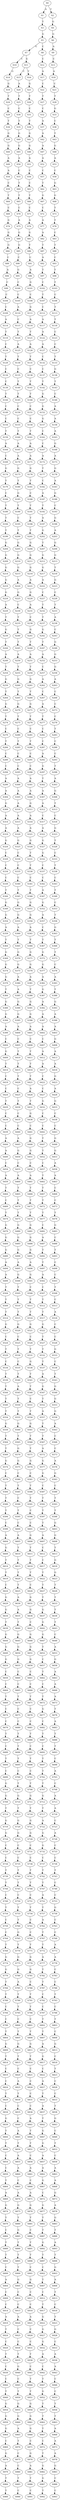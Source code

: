strict digraph  {
	S0 -> S1 [ label = A ];
	S0 -> S2 [ label = T ];
	S1 -> S3 [ label = T ];
	S2 -> S4 [ label = G ];
	S3 -> S5 [ label = G ];
	S4 -> S6 [ label = G ];
	S5 -> S7 [ label = G ];
	S5 -> S8 [ label = C ];
	S6 -> S9 [ label = A ];
	S7 -> S10 [ label = C ];
	S7 -> S11 [ label = G ];
	S8 -> S12 [ label = C ];
	S9 -> S13 [ label = C ];
	S10 -> S14 [ label = G ];
	S11 -> S15 [ label = C ];
	S11 -> S16 [ label = T ];
	S12 -> S17 [ label = A ];
	S13 -> S18 [ label = A ];
	S14 -> S19 [ label = G ];
	S15 -> S20 [ label = A ];
	S16 -> S21 [ label = G ];
	S17 -> S22 [ label = C ];
	S18 -> S23 [ label = C ];
	S19 -> S24 [ label = T ];
	S20 -> S25 [ label = T ];
	S21 -> S26 [ label = T ];
	S22 -> S27 [ label = T ];
	S23 -> S28 [ label = T ];
	S24 -> S29 [ label = C ];
	S25 -> S30 [ label = C ];
	S26 -> S31 [ label = C ];
	S27 -> S32 [ label = C ];
	S28 -> S33 [ label = G ];
	S29 -> S34 [ label = T ];
	S30 -> S35 [ label = T ];
	S31 -> S36 [ label = T ];
	S32 -> S37 [ label = A ];
	S33 -> S38 [ label = C ];
	S34 -> S39 [ label = G ];
	S35 -> S40 [ label = G ];
	S36 -> S41 [ label = G ];
	S37 -> S42 [ label = A ];
	S38 -> S43 [ label = T ];
	S39 -> S44 [ label = G ];
	S40 -> S45 [ label = G ];
	S41 -> S46 [ label = G ];
	S42 -> S47 [ label = A ];
	S43 -> S48 [ label = G ];
	S44 -> S49 [ label = A ];
	S45 -> S50 [ label = A ];
	S46 -> S51 [ label = A ];
	S47 -> S52 [ label = A ];
	S48 -> S53 [ label = A ];
	S49 -> S54 [ label = A ];
	S50 -> S55 [ label = C ];
	S51 -> S56 [ label = C ];
	S52 -> S57 [ label = C ];
	S53 -> S58 [ label = C ];
	S54 -> S59 [ label = C ];
	S55 -> S60 [ label = T ];
	S56 -> S61 [ label = C ];
	S57 -> S62 [ label = T ];
	S58 -> S63 [ label = G ];
	S59 -> S64 [ label = T ];
	S60 -> S65 [ label = T ];
	S61 -> S66 [ label = T ];
	S62 -> S67 [ label = G ];
	S63 -> S68 [ label = G ];
	S64 -> S69 [ label = C ];
	S65 -> S70 [ label = C ];
	S66 -> S71 [ label = C ];
	S67 -> S72 [ label = C ];
	S68 -> S73 [ label = T ];
	S69 -> S74 [ label = G ];
	S70 -> S75 [ label = A ];
	S71 -> S76 [ label = A ];
	S72 -> S77 [ label = A ];
	S73 -> S78 [ label = T ];
	S74 -> S79 [ label = G ];
	S75 -> S80 [ label = G ];
	S76 -> S81 [ label = G ];
	S77 -> S82 [ label = A ];
	S78 -> S83 [ label = C ];
	S79 -> S84 [ label = G ];
	S80 -> S85 [ label = G ];
	S81 -> S86 [ label = T ];
	S82 -> S87 [ label = T ];
	S83 -> S88 [ label = T ];
	S84 -> S89 [ label = C ];
	S85 -> S90 [ label = C ];
	S86 -> S91 [ label = C ];
	S87 -> S92 [ label = A ];
	S88 -> S93 [ label = C ];
	S89 -> S94 [ label = A ];
	S90 -> S95 [ label = G ];
	S91 -> S96 [ label = A ];
	S92 -> S97 [ label = T ];
	S93 -> S98 [ label = T ];
	S94 -> S99 [ label = C ];
	S95 -> S100 [ label = C ];
	S96 -> S101 [ label = G ];
	S97 -> S102 [ label = C ];
	S98 -> S103 [ label = T ];
	S99 -> S104 [ label = C ];
	S100 -> S105 [ label = C ];
	S101 -> S106 [ label = C ];
	S102 -> S107 [ label = T ];
	S103 -> S108 [ label = C ];
	S104 -> S109 [ label = C ];
	S105 -> S110 [ label = A ];
	S106 -> S111 [ label = G ];
	S107 -> S112 [ label = C ];
	S108 -> S113 [ label = T ];
	S109 -> S114 [ label = A ];
	S110 -> S115 [ label = C ];
	S111 -> S116 [ label = A ];
	S112 -> S117 [ label = A ];
	S113 -> S118 [ label = T ];
	S114 -> S119 [ label = T ];
	S115 -> S120 [ label = T ];
	S116 -> S121 [ label = T ];
	S117 -> S122 [ label = A ];
	S118 -> S123 [ label = C ];
	S119 -> S124 [ label = C ];
	S120 -> S125 [ label = A ];
	S121 -> S126 [ label = A ];
	S122 -> S127 [ label = A ];
	S123 -> S128 [ label = C ];
	S124 -> S129 [ label = T ];
	S125 -> S130 [ label = T ];
	S126 -> S131 [ label = T ];
	S127 -> S132 [ label = C ];
	S128 -> S133 [ label = T ];
	S129 -> S134 [ label = C ];
	S130 -> S135 [ label = C ];
	S131 -> S136 [ label = C ];
	S132 -> S137 [ label = C ];
	S133 -> S138 [ label = G ];
	S134 -> S139 [ label = C ];
	S135 -> S140 [ label = T ];
	S136 -> S141 [ label = T ];
	S137 -> S142 [ label = T ];
	S138 -> S143 [ label = T ];
	S139 -> S144 [ label = T ];
	S140 -> S145 [ label = T ];
	S141 -> S146 [ label = T ];
	S142 -> S147 [ label = G ];
	S143 -> S148 [ label = C ];
	S144 -> S149 [ label = C ];
	S145 -> S150 [ label = C ];
	S146 -> S151 [ label = C ];
	S147 -> S152 [ label = G ];
	S148 -> S153 [ label = A ];
	S149 -> S154 [ label = C ];
	S150 -> S155 [ label = C ];
	S151 -> S156 [ label = C ];
	S152 -> S157 [ label = G ];
	S153 -> S158 [ label = A ];
	S154 -> S159 [ label = T ];
	S155 -> S160 [ label = T ];
	S156 -> S161 [ label = T ];
	S157 -> S162 [ label = C ];
	S158 -> S163 [ label = A ];
	S159 -> S164 [ label = A ];
	S160 -> S165 [ label = A ];
	S161 -> S166 [ label = A ];
	S162 -> S167 [ label = C ];
	S163 -> S168 [ label = G ];
	S164 -> S169 [ label = C ];
	S165 -> S170 [ label = A ];
	S166 -> S171 [ label = A ];
	S167 -> S172 [ label = A ];
	S168 -> S173 [ label = A ];
	S169 -> S174 [ label = G ];
	S170 -> S175 [ label = G ];
	S171 -> S176 [ label = G ];
	S172 -> S177 [ label = T ];
	S173 -> S178 [ label = G ];
	S174 -> S179 [ label = T ];
	S175 -> S180 [ label = T ];
	S176 -> S181 [ label = T ];
	S177 -> S182 [ label = C ];
	S178 -> S183 [ label = A ];
	S179 -> S184 [ label = C ];
	S180 -> S185 [ label = G ];
	S181 -> S186 [ label = C ];
	S182 -> S187 [ label = A ];
	S183 -> S188 [ label = G ];
	S184 -> S189 [ label = T ];
	S185 -> S190 [ label = T ];
	S186 -> S191 [ label = T ];
	S187 -> S192 [ label = T ];
	S188 -> S193 [ label = C ];
	S189 -> S194 [ label = T ];
	S190 -> S195 [ label = C ];
	S191 -> S196 [ label = T ];
	S192 -> S197 [ label = A ];
	S193 -> S198 [ label = G ];
	S194 -> S199 [ label = T ];
	S195 -> S200 [ label = T ];
	S196 -> S201 [ label = T ];
	S197 -> S202 [ label = G ];
	S198 -> S203 [ label = A ];
	S199 -> S204 [ label = G ];
	S200 -> S205 [ label = G ];
	S201 -> S206 [ label = G ];
	S202 -> S207 [ label = T ];
	S203 -> S208 [ label = G ];
	S204 -> S209 [ label = G ];
	S205 -> S210 [ label = G ];
	S206 -> S211 [ label = G ];
	S207 -> S212 [ label = G ];
	S208 -> S213 [ label = G ];
	S209 -> S214 [ label = G ];
	S210 -> S215 [ label = G ];
	S211 -> S216 [ label = G ];
	S212 -> S217 [ label = G ];
	S213 -> S218 [ label = T ];
	S214 -> S219 [ label = G ];
	S215 -> S220 [ label = A ];
	S216 -> S221 [ label = A ];
	S217 -> S222 [ label = A ];
	S218 -> S223 [ label = G ];
	S219 -> S224 [ label = G ];
	S220 -> S225 [ label = G ];
	S221 -> S226 [ label = G ];
	S222 -> S227 [ label = C ];
	S223 -> S228 [ label = C ];
	S224 -> S229 [ label = A ];
	S225 -> S230 [ label = C ];
	S226 -> S231 [ label = A ];
	S227 -> S232 [ label = T ];
	S228 -> S233 [ label = T ];
	S229 -> S234 [ label = T ];
	S230 -> S235 [ label = T ];
	S231 -> S236 [ label = C ];
	S232 -> S237 [ label = T ];
	S233 -> S238 [ label = A ];
	S234 -> S239 [ label = G ];
	S235 -> S240 [ label = T ];
	S236 -> S241 [ label = G ];
	S237 -> S242 [ label = G ];
	S238 -> S243 [ label = C ];
	S239 -> S244 [ label = T ];
	S240 -> S245 [ label = T ];
	S241 -> S246 [ label = T ];
	S242 -> S247 [ label = T ];
	S243 -> S248 [ label = G ];
	S244 -> S249 [ label = A ];
	S245 -> S250 [ label = A ];
	S246 -> S251 [ label = A ];
	S247 -> S252 [ label = A ];
	S248 -> S253 [ label = G ];
	S249 -> S254 [ label = T ];
	S250 -> S255 [ label = T ];
	S251 -> S256 [ label = T ];
	S252 -> S257 [ label = C ];
	S253 -> S258 [ label = G ];
	S254 -> S259 [ label = G ];
	S255 -> S260 [ label = G ];
	S256 -> S261 [ label = G ];
	S257 -> S262 [ label = A ];
	S258 -> S263 [ label = A ];
	S259 -> S264 [ label = T ];
	S260 -> S265 [ label = T ];
	S261 -> S266 [ label = T ];
	S262 -> S267 [ label = C ];
	S263 -> S268 [ label = C ];
	S264 -> S269 [ label = G ];
	S265 -> S270 [ label = G ];
	S266 -> S271 [ label = G ];
	S267 -> S272 [ label = A ];
	S268 -> S273 [ label = C ];
	S269 -> S274 [ label = T ];
	S270 -> S275 [ label = T ];
	S271 -> S276 [ label = T ];
	S272 -> S277 [ label = T ];
	S273 -> S278 [ label = C ];
	S274 -> S279 [ label = C ];
	S275 -> S280 [ label = C ];
	S276 -> S281 [ label = C ];
	S277 -> S282 [ label = C ];
	S278 -> S283 [ label = T ];
	S279 -> S284 [ label = T ];
	S280 -> S285 [ label = T ];
	S281 -> S286 [ label = T ];
	S282 -> S287 [ label = C ];
	S283 -> S288 [ label = C ];
	S284 -> S289 [ label = C ];
	S285 -> S290 [ label = C ];
	S286 -> S291 [ label = C ];
	S287 -> S292 [ label = A ];
	S288 -> S293 [ label = C ];
	S289 -> S294 [ label = C ];
	S290 -> S295 [ label = C ];
	S291 -> S296 [ label = C ];
	S292 -> S297 [ label = G ];
	S293 -> S298 [ label = T ];
	S294 -> S299 [ label = A ];
	S295 -> S300 [ label = A ];
	S296 -> S301 [ label = A ];
	S297 -> S302 [ label = T ];
	S298 -> S303 [ label = A ];
	S299 -> S304 [ label = A ];
	S300 -> S305 [ label = A ];
	S301 -> S306 [ label = A ];
	S302 -> S307 [ label = A ];
	S303 -> S308 [ label = G ];
	S304 -> S309 [ label = G ];
	S305 -> S310 [ label = A ];
	S306 -> S311 [ label = G ];
	S307 -> S312 [ label = A ];
	S308 -> S313 [ label = T ];
	S309 -> S314 [ label = A ];
	S310 -> S315 [ label = A ];
	S311 -> S316 [ label = A ];
	S312 -> S317 [ label = C ];
	S313 -> S318 [ label = C ];
	S314 -> S319 [ label = A ];
	S315 -> S320 [ label = A ];
	S316 -> S321 [ label = A ];
	S317 -> S322 [ label = A ];
	S318 -> S323 [ label = G ];
	S319 -> S324 [ label = G ];
	S320 -> S325 [ label = G ];
	S321 -> S326 [ label = G ];
	S322 -> S327 [ label = G ];
	S323 -> S328 [ label = T ];
	S324 -> S329 [ label = C ];
	S325 -> S330 [ label = C ];
	S326 -> S331 [ label = T ];
	S327 -> S332 [ label = G ];
	S328 -> S333 [ label = C ];
	S329 -> S334 [ label = C ];
	S330 -> S335 [ label = C ];
	S331 -> S336 [ label = T ];
	S332 -> S337 [ label = C ];
	S333 -> S338 [ label = T ];
	S334 -> S339 [ label = C ];
	S335 -> S340 [ label = C ];
	S336 -> S341 [ label = C ];
	S337 -> S342 [ label = C ];
	S338 -> S343 [ label = C ];
	S339 -> S344 [ label = T ];
	S340 -> S345 [ label = T ];
	S341 -> S346 [ label = T ];
	S342 -> S347 [ label = A ];
	S343 -> S348 [ label = T ];
	S344 -> S349 [ label = G ];
	S345 -> S350 [ label = G ];
	S346 -> S351 [ label = G ];
	S347 -> S352 [ label = G ];
	S348 -> S353 [ label = C ];
	S349 -> S354 [ label = G ];
	S350 -> S355 [ label = G ];
	S351 -> S356 [ label = G ];
	S352 -> S357 [ label = A ];
	S353 -> S358 [ label = T ];
	S354 -> S359 [ label = A ];
	S355 -> S360 [ label = A ];
	S356 -> S361 [ label = A ];
	S357 -> S362 [ label = C ];
	S358 -> S363 [ label = G ];
	S359 -> S364 [ label = T ];
	S360 -> S365 [ label = T ];
	S361 -> S366 [ label = T ];
	S362 -> S367 [ label = T ];
	S363 -> S368 [ label = T ];
	S364 -> S369 [ label = G ];
	S365 -> S370 [ label = G ];
	S366 -> S371 [ label = G ];
	S367 -> S372 [ label = G ];
	S368 -> S373 [ label = T ];
	S369 -> S374 [ label = G ];
	S370 -> S375 [ label = G ];
	S371 -> S376 [ label = G ];
	S372 -> S377 [ label = G ];
	S373 -> S378 [ label = C ];
	S374 -> S379 [ label = G ];
	S375 -> S380 [ label = A ];
	S376 -> S381 [ label = A ];
	S377 -> S382 [ label = A ];
	S378 -> S383 [ label = A ];
	S379 -> S384 [ label = T ];
	S380 -> S385 [ label = A ];
	S381 -> S386 [ label = T ];
	S382 -> S387 [ label = G ];
	S383 -> S388 [ label = T ];
	S384 -> S389 [ label = G ];
	S385 -> S390 [ label = G ];
	S386 -> S391 [ label = G ];
	S387 -> S392 [ label = A ];
	S388 -> S393 [ label = G ];
	S389 -> S394 [ label = G ];
	S390 -> S395 [ label = G ];
	S391 -> S396 [ label = G ];
	S392 -> S397 [ label = A ];
	S393 -> S398 [ label = A ];
	S394 -> S399 [ label = A ];
	S395 -> S400 [ label = A ];
	S396 -> S401 [ label = A ];
	S397 -> S402 [ label = A ];
	S398 -> S403 [ label = A ];
	S399 -> S404 [ label = C ];
	S400 -> S405 [ label = C ];
	S401 -> S406 [ label = C ];
	S402 -> S407 [ label = C ];
	S403 -> S408 [ label = G ];
	S404 -> S409 [ label = G ];
	S405 -> S410 [ label = T ];
	S406 -> S411 [ label = T ];
	S407 -> S412 [ label = A ];
	S408 -> S413 [ label = A ];
	S409 -> S414 [ label = T ];
	S410 -> S415 [ label = T ];
	S411 -> S416 [ label = T ];
	S412 -> S417 [ label = A ];
	S413 -> S418 [ label = A ];
	S414 -> S419 [ label = C ];
	S415 -> S420 [ label = T ];
	S416 -> S421 [ label = T ];
	S417 -> S422 [ label = C ];
	S418 -> S423 [ label = G ];
	S419 -> S424 [ label = C ];
	S420 -> S425 [ label = C ];
	S421 -> S426 [ label = A ];
	S422 -> S427 [ label = C ];
	S423 -> S428 [ label = A ];
	S424 -> S429 [ label = T ];
	S425 -> S430 [ label = T ];
	S426 -> S431 [ label = T ];
	S427 -> S432 [ label = G ];
	S428 -> S433 [ label = G ];
	S429 -> S434 [ label = C ];
	S430 -> S435 [ label = C ];
	S431 -> S436 [ label = G ];
	S432 -> S437 [ label = C ];
	S433 -> S438 [ label = C ];
	S434 -> S439 [ label = C ];
	S435 -> S440 [ label = C ];
	S436 -> S441 [ label = C ];
	S437 -> S442 [ label = C ];
	S438 -> S443 [ label = C ];
	S439 -> S444 [ label = A ];
	S440 -> S445 [ label = A ];
	S441 -> S446 [ label = G ];
	S442 -> S447 [ label = T ];
	S443 -> S448 [ label = G ];
	S444 -> S449 [ label = A ];
	S445 -> S450 [ label = G ];
	S446 -> S451 [ label = G ];
	S447 -> S452 [ label = T ];
	S448 -> S453 [ label = G ];
	S449 -> S454 [ label = C ];
	S450 -> S455 [ label = C ];
	S451 -> S456 [ label = C ];
	S452 -> S457 [ label = C ];
	S453 -> S458 [ label = A ];
	S454 -> S459 [ label = A ];
	S455 -> S460 [ label = A ];
	S456 -> S461 [ label = A ];
	S457 -> S462 [ label = T ];
	S458 -> S463 [ label = A ];
	S459 -> S464 [ label = T ];
	S460 -> S465 [ label = T ];
	S461 -> S466 [ label = T ];
	S462 -> S467 [ label = T ];
	S463 -> S468 [ label = C ];
	S464 -> S469 [ label = C ];
	S465 -> S470 [ label = T ];
	S466 -> S471 [ label = T ];
	S467 -> S472 [ label = T ];
	S468 -> S473 [ label = C ];
	S469 -> S474 [ label = T ];
	S470 -> S475 [ label = T ];
	S471 -> S476 [ label = T ];
	S472 -> S477 [ label = T ];
	S473 -> S478 [ label = T ];
	S474 -> S479 [ label = G ];
	S475 -> S480 [ label = G ];
	S476 -> S481 [ label = G ];
	S477 -> S482 [ label = C ];
	S478 -> S483 [ label = G ];
	S479 -> S484 [ label = G ];
	S480 -> S485 [ label = G ];
	S481 -> S486 [ label = G ];
	S482 -> S487 [ label = A ];
	S483 -> S488 [ label = C ];
	S484 -> S489 [ label = G ];
	S485 -> S490 [ label = G ];
	S486 -> S491 [ label = G ];
	S487 -> S492 [ label = T ];
	S488 -> S493 [ label = T ];
	S489 -> S494 [ label = A ];
	S490 -> S495 [ label = A ];
	S491 -> S496 [ label = A ];
	S492 -> S497 [ label = T ];
	S493 -> S498 [ label = C ];
	S494 -> S499 [ label = A ];
	S495 -> S500 [ label = G ];
	S496 -> S501 [ label = G ];
	S497 -> S502 [ label = A ];
	S498 -> S503 [ label = C ];
	S499 -> S504 [ label = T ];
	S500 -> S505 [ label = T ];
	S501 -> S506 [ label = C ];
	S502 -> S507 [ label = C ];
	S503 -> S508 [ label = T ];
	S504 -> S509 [ label = T ];
	S505 -> S510 [ label = T ];
	S506 -> S511 [ label = T ];
	S507 -> S512 [ label = T ];
	S508 -> S513 [ label = C ];
	S509 -> S514 [ label = T ];
	S510 -> S515 [ label = T ];
	S511 -> S516 [ label = T ];
	S512 -> S517 [ label = T ];
	S513 -> S518 [ label = A ];
	S514 -> S519 [ label = G ];
	S515 -> S520 [ label = G ];
	S516 -> S521 [ label = G ];
	S517 -> S522 [ label = G ];
	S518 -> S523 [ label = C ];
	S519 -> S524 [ label = C ];
	S520 -> S525 [ label = C ];
	S521 -> S526 [ label = C ];
	S522 -> S527 [ label = T ];
	S523 -> S528 [ label = C ];
	S524 -> S529 [ label = T ];
	S525 -> S530 [ label = T ];
	S526 -> S531 [ label = T ];
	S527 -> S532 [ label = T ];
	S528 -> S533 [ label = G ];
	S529 -> S534 [ label = C ];
	S530 -> S535 [ label = C ];
	S531 -> S536 [ label = G ];
	S532 -> S537 [ label = T ];
	S533 -> S538 [ label = C ];
	S534 -> S539 [ label = T ];
	S535 -> S540 [ label = T ];
	S536 -> S541 [ label = T ];
	S537 -> S542 [ label = A ];
	S538 -> S543 [ label = T ];
	S539 -> S544 [ label = T ];
	S540 -> S545 [ label = A ];
	S541 -> S546 [ label = T ];
	S542 -> S547 [ label = G ];
	S543 -> S548 [ label = G ];
	S544 -> S549 [ label = T ];
	S545 -> S550 [ label = T ];
	S546 -> S551 [ label = C ];
	S547 -> S552 [ label = T ];
	S548 -> S553 [ label = G ];
	S549 -> S554 [ label = T ];
	S550 -> S555 [ label = T ];
	S551 -> S556 [ label = T ];
	S552 -> S557 [ label = A ];
	S553 -> S558 [ label = G ];
	S554 -> S559 [ label = G ];
	S555 -> S560 [ label = G ];
	S556 -> S561 [ label = G ];
	S557 -> S562 [ label = T ];
	S558 -> S563 [ label = A ];
	S559 -> S564 [ label = T ];
	S560 -> S565 [ label = T ];
	S561 -> S566 [ label = T ];
	S562 -> S567 [ label = T ];
	S563 -> S568 [ label = C ];
	S564 -> S569 [ label = T ];
	S565 -> S570 [ label = G ];
	S566 -> S571 [ label = T ];
	S567 -> S572 [ label = A ];
	S568 -> S573 [ label = C ];
	S569 -> S574 [ label = G ];
	S570 -> S575 [ label = G ];
	S571 -> S576 [ label = G ];
	S572 -> S577 [ label = G ];
	S573 -> S578 [ label = A ];
	S574 -> S579 [ label = C ];
	S575 -> S580 [ label = C ];
	S576 -> S581 [ label = C ];
	S577 -> S582 [ label = G ];
	S578 -> S583 [ label = G ];
	S579 -> S584 [ label = T ];
	S580 -> S585 [ label = T ];
	S581 -> S586 [ label = T ];
	S582 -> S587 [ label = C ];
	S583 -> S588 [ label = C ];
	S584 -> S589 [ label = T ];
	S585 -> S590 [ label = C ];
	S586 -> S591 [ label = T ];
	S587 -> S592 [ label = T ];
	S588 -> S593 [ label = T ];
	S589 -> S594 [ label = T ];
	S590 -> S595 [ label = T ];
	S591 -> S596 [ label = C ];
	S592 -> S597 [ label = T ];
	S593 -> S598 [ label = T ];
	S594 -> S599 [ label = C ];
	S595 -> S600 [ label = C ];
	S596 -> S601 [ label = C ];
	S597 -> S602 [ label = T ];
	S598 -> S603 [ label = G ];
	S599 -> S604 [ label = A ];
	S600 -> S605 [ label = A ];
	S601 -> S606 [ label = G ];
	S602 -> S607 [ label = A ];
	S603 -> S608 [ label = G ];
	S604 -> S609 [ label = G ];
	S605 -> S610 [ label = T ];
	S606 -> S611 [ label = T ];
	S607 -> S612 [ label = C ];
	S608 -> S613 [ label = T ];
	S609 -> S614 [ label = T ];
	S610 -> S615 [ label = T ];
	S611 -> S616 [ label = T ];
	S612 -> S617 [ label = C ];
	S613 -> S618 [ label = G ];
	S614 -> S619 [ label = T ];
	S615 -> S620 [ label = T ];
	S616 -> S621 [ label = T ];
	S617 -> S622 [ label = T ];
	S618 -> S623 [ label = G ];
	S619 -> S624 [ label = C ];
	S620 -> S625 [ label = T ];
	S621 -> S626 [ label = C ];
	S622 -> S627 [ label = T ];
	S623 -> S628 [ label = T ];
	S624 -> S629 [ label = G ];
	S625 -> S630 [ label = A ];
	S626 -> S631 [ label = G ];
	S627 -> S632 [ label = T ];
	S628 -> S633 [ label = T ];
	S629 -> S634 [ label = G ];
	S630 -> S635 [ label = A ];
	S631 -> S636 [ label = G ];
	S632 -> S637 [ label = G ];
	S633 -> S638 [ label = T ];
	S634 -> S639 [ label = T ];
	S635 -> S640 [ label = T ];
	S636 -> S641 [ label = C ];
	S637 -> S642 [ label = G ];
	S638 -> S643 [ label = T ];
	S639 -> S644 [ label = G ];
	S640 -> S645 [ label = G ];
	S641 -> S646 [ label = G ];
	S642 -> S647 [ label = G ];
	S643 -> S648 [ label = C ];
	S644 -> S649 [ label = G ];
	S645 -> S650 [ label = G ];
	S646 -> S651 [ label = G ];
	S647 -> S652 [ label = T ];
	S648 -> S653 [ label = A ];
	S649 -> S654 [ label = G ];
	S650 -> S655 [ label = G ];
	S651 -> S656 [ label = G ];
	S652 -> S657 [ label = C ];
	S653 -> S658 [ label = G ];
	S654 -> S659 [ label = C ];
	S655 -> S660 [ label = C ];
	S656 -> S661 [ label = C ];
	S657 -> S662 [ label = T ];
	S658 -> S663 [ label = A ];
	S659 -> S664 [ label = C ];
	S660 -> S665 [ label = C ];
	S661 -> S666 [ label = C ];
	S662 -> S667 [ label = C ];
	S663 -> S668 [ label = A ];
	S664 -> S669 [ label = T ];
	S665 -> S670 [ label = T ];
	S666 -> S671 [ label = T ];
	S667 -> S672 [ label = T ];
	S668 -> S673 [ label = A ];
	S669 -> S674 [ label = C ];
	S670 -> S675 [ label = C ];
	S671 -> S676 [ label = C ];
	S672 -> S677 [ label = G ];
	S673 -> S678 [ label = T ];
	S674 -> S679 [ label = C ];
	S675 -> S680 [ label = C ];
	S676 -> S681 [ label = C ];
	S677 -> S682 [ label = C ];
	S678 -> S683 [ label = A ];
	S679 -> S684 [ label = T ];
	S680 -> S685 [ label = T ];
	S681 -> S686 [ label = T ];
	S682 -> S687 [ label = T ];
	S683 -> S688 [ label = T ];
	S684 -> S689 [ label = C ];
	S685 -> S690 [ label = T ];
	S686 -> S691 [ label = C ];
	S687 -> S692 [ label = C ];
	S688 -> S693 [ label = T ];
	S689 -> S694 [ label = T ];
	S690 -> S695 [ label = T ];
	S691 -> S696 [ label = T ];
	S692 -> S697 [ label = T ];
	S693 -> S698 [ label = C ];
	S694 -> S699 [ label = C ];
	S695 -> S700 [ label = C ];
	S696 -> S701 [ label = C ];
	S697 -> S702 [ label = T ];
	S698 -> S703 [ label = A ];
	S699 -> S704 [ label = G ];
	S700 -> S705 [ label = T ];
	S701 -> S706 [ label = T ];
	S702 -> S707 [ label = T ];
	S703 -> S708 [ label = C ];
	S704 -> S709 [ label = G ];
	S705 -> S710 [ label = G ];
	S706 -> S711 [ label = G ];
	S707 -> S712 [ label = G ];
	S708 -> S713 [ label = A ];
	S709 -> S714 [ label = T ];
	S710 -> S715 [ label = T ];
	S711 -> S716 [ label = T ];
	S712 -> S717 [ label = T ];
	S713 -> S718 [ label = A ];
	S714 -> S719 [ label = G ];
	S715 -> S720 [ label = G ];
	S716 -> S721 [ label = G ];
	S717 -> S722 [ label = A ];
	S718 -> S723 [ label = C ];
	S719 -> S724 [ label = G ];
	S720 -> S725 [ label = G ];
	S721 -> S726 [ label = G ];
	S722 -> S727 [ label = G ];
	S723 -> S728 [ label = A ];
	S724 -> S729 [ label = C ];
	S725 -> S730 [ label = C ];
	S726 -> S731 [ label = C ];
	S727 -> S732 [ label = G ];
	S728 -> S733 [ label = C ];
	S729 -> S734 [ label = C ];
	S730 -> S735 [ label = C ];
	S731 -> S736 [ label = C ];
	S732 -> S737 [ label = C ];
	S733 -> S738 [ label = C ];
	S734 -> S739 [ label = T ];
	S735 -> S740 [ label = T ];
	S736 -> S741 [ label = T ];
	S737 -> S742 [ label = T ];
	S738 -> S743 [ label = T ];
	S739 -> S744 [ label = T ];
	S740 -> S745 [ label = T ];
	S741 -> S746 [ label = T ];
	S742 -> S747 [ label = T ];
	S743 -> S748 [ label = C ];
	S744 -> S749 [ label = C ];
	S745 -> S750 [ label = C ];
	S746 -> S751 [ label = C ];
	S747 -> S752 [ label = A ];
	S748 -> S753 [ label = C ];
	S749 -> S754 [ label = T ];
	S750 -> S755 [ label = T ];
	S751 -> S756 [ label = T ];
	S752 -> S757 [ label = T ];
	S753 -> S758 [ label = G ];
	S754 -> S759 [ label = C ];
	S755 -> S760 [ label = T ];
	S756 -> S761 [ label = C ];
	S757 -> S762 [ label = A ];
	S758 -> S763 [ label = C ];
	S759 -> S764 [ label = C ];
	S760 -> S765 [ label = G ];
	S761 -> S766 [ label = C ];
	S762 -> S767 [ label = T ];
	S763 -> S768 [ label = C ];
	S764 -> S769 [ label = T ];
	S765 -> S770 [ label = T ];
	S766 -> S771 [ label = T ];
	S767 -> S772 [ label = T ];
	S768 -> S773 [ label = A ];
	S769 -> S774 [ label = G ];
	S770 -> S775 [ label = G ];
	S771 -> S776 [ label = G ];
	S772 -> S777 [ label = A ];
	S773 -> S778 [ label = A ];
	S774 -> S779 [ label = G ];
	S775 -> S780 [ label = G ];
	S776 -> S781 [ label = G ];
	S777 -> S782 [ label = T ];
	S778 -> S783 [ label = C ];
	S779 -> S784 [ label = T ];
	S780 -> S785 [ label = A ];
	S781 -> S786 [ label = C ];
	S782 -> S787 [ label = T ];
	S783 -> S788 [ label = C ];
	S784 -> S789 [ label = T ];
	S785 -> S790 [ label = T ];
	S786 -> S791 [ label = T ];
	S787 -> S792 [ label = C ];
	S788 -> S793 [ label = T ];
	S789 -> S794 [ label = C ];
	S790 -> S795 [ label = T ];
	S791 -> S796 [ label = T ];
	S792 -> S797 [ label = C ];
	S793 -> S798 [ label = C ];
	S794 -> S799 [ label = C ];
	S795 -> S800 [ label = C ];
	S796 -> S801 [ label = C ];
	S797 -> S802 [ label = T ];
	S798 -> S803 [ label = T ];
	S799 -> S804 [ label = T ];
	S800 -> S805 [ label = T ];
	S801 -> S806 [ label = T ];
	S802 -> S807 [ label = T ];
	S803 -> S808 [ label = C ];
	S804 -> S809 [ label = G ];
	S805 -> S810 [ label = G ];
	S806 -> S811 [ label = G ];
	S807 -> S812 [ label = A ];
	S808 -> S813 [ label = G ];
	S809 -> S814 [ label = T ];
	S810 -> S815 [ label = T ];
	S811 -> S816 [ label = T ];
	S812 -> S817 [ label = G ];
	S813 -> S818 [ label = C ];
	S814 -> S819 [ label = C ];
	S815 -> S820 [ label = C ];
	S816 -> S821 [ label = C ];
	S817 -> S822 [ label = C ];
	S818 -> S823 [ label = T ];
	S819 -> S824 [ label = C ];
	S820 -> S825 [ label = A ];
	S821 -> S826 [ label = C ];
	S822 -> S827 [ label = A ];
	S823 -> S828 [ label = C ];
	S824 -> S829 [ label = T ];
	S825 -> S830 [ label = T ];
	S826 -> S831 [ label = C ];
	S827 -> S832 [ label = T ];
	S828 -> S833 [ label = C ];
	S829 -> S834 [ label = C ];
	S830 -> S835 [ label = C ];
	S831 -> S836 [ label = C ];
	S832 -> S837 [ label = A ];
	S833 -> S838 [ label = T ];
	S834 -> S839 [ label = G ];
	S835 -> S840 [ label = C ];
	S836 -> S841 [ label = A ];
	S837 -> S842 [ label = T ];
	S838 -> S843 [ label = G ];
	S839 -> S844 [ label = T ];
	S840 -> S845 [ label = A ];
	S841 -> S846 [ label = T ];
	S842 -> S847 [ label = G ];
	S843 -> S848 [ label = C ];
	S844 -> S849 [ label = T ];
	S845 -> S850 [ label = T ];
	S846 -> S851 [ label = T ];
	S847 -> S852 [ label = G ];
	S848 -> S853 [ label = T ];
	S849 -> S854 [ label = C ];
	S850 -> S855 [ label = A ];
	S851 -> S856 [ label = C ];
	S852 -> S857 [ label = A ];
	S853 -> S858 [ label = C ];
	S854 -> S859 [ label = C ];
	S855 -> S860 [ label = A ];
	S856 -> S861 [ label = A ];
	S857 -> S862 [ label = A ];
	S858 -> S863 [ label = A ];
	S859 -> S864 [ label = T ];
	S860 -> S865 [ label = C ];
	S861 -> S866 [ label = C ];
	S862 -> S867 [ label = G ];
	S863 -> S868 [ label = A ];
	S864 -> S869 [ label = A ];
	S865 -> S870 [ label = A ];
	S866 -> S871 [ label = A ];
	S867 -> S872 [ label = C ];
	S868 -> S873 [ label = G ];
	S869 -> S874 [ label = G ];
	S870 -> S875 [ label = G ];
	S871 -> S876 [ label = G ];
	S872 -> S877 [ label = G ];
	S873 -> S878 [ label = A ];
	S874 -> S879 [ label = T ];
	S875 -> S880 [ label = T ];
	S876 -> S881 [ label = T ];
	S877 -> S882 [ label = T ];
	S878 -> S883 [ label = G ];
	S879 -> S884 [ label = C ];
	S880 -> S885 [ label = G ];
	S881 -> S886 [ label = C ];
	S882 -> S887 [ label = T ];
	S883 -> S888 [ label = T ];
	S884 -> S889 [ label = T ];
	S885 -> S890 [ label = T ];
	S886 -> S891 [ label = T ];
	S887 -> S892 [ label = G ];
	S888 -> S893 [ label = A ];
	S889 -> S894 [ label = T ];
	S890 -> S895 [ label = T ];
	S891 -> S896 [ label = T ];
	S892 -> S897 [ label = T ];
	S893 -> S898 [ label = T ];
	S894 -> S899 [ label = C ];
	S895 -> S900 [ label = T ];
	S896 -> S901 [ label = C ];
	S897 -> S902 [ label = C ];
	S898 -> S903 [ label = G ];
	S899 -> S904 [ label = A ];
	S900 -> S905 [ label = G ];
	S901 -> S906 [ label = G ];
	S902 -> S907 [ label = T ];
	S903 -> S908 [ label = A ];
	S904 -> S909 [ label = C ];
	S905 -> S910 [ label = C ];
	S906 -> S911 [ label = C ];
	S907 -> S912 [ label = C ];
	S908 -> S913 [ label = T ];
	S909 -> S914 [ label = C ];
	S910 -> S915 [ label = C ];
	S911 -> S916 [ label = C ];
	S912 -> S917 [ label = T ];
	S913 -> S918 [ label = C ];
	S914 -> S919 [ label = A ];
	S915 -> S920 [ label = A ];
	S916 -> S921 [ label = A ];
	S917 -> S922 [ label = G ];
	S918 -> S923 [ label = T ];
	S919 -> S924 [ label = T ];
	S920 -> S925 [ label = C ];
	S921 -> S926 [ label = C ];
	S922 -> S927 [ label = G ];
	S923 -> S928 [ label = G ];
	S924 -> S929 [ label = C ];
	S925 -> S930 [ label = C ];
	S926 -> S931 [ label = C ];
	S927 -> S932 [ label = G ];
	S928 -> S933 [ label = C ];
	S929 -> S934 [ label = T ];
	S930 -> S935 [ label = T ];
	S931 -> S936 [ label = T ];
	S932 -> S937 [ label = A ];
	S933 -> S938 [ label = A ];
	S934 -> S939 [ label = C ];
	S935 -> S940 [ label = G ];
	S936 -> S941 [ label = C ];
	S937 -> S942 [ label = C ];
	S938 -> S943 [ label = A ];
	S939 -> S944 [ label = C ];
	S940 -> S945 [ label = C ];
	S941 -> S946 [ label = T ];
	S942 -> S947 [ label = T ];
	S943 -> S948 [ label = C ];
	S944 -> S949 [ label = T ];
	S945 -> S950 [ label = T ];
	S946 -> S951 [ label = T ];
	S947 -> S952 [ label = G ];
	S948 -> S953 [ label = C ];
	S949 -> S954 [ label = G ];
	S950 -> S955 [ label = G ];
	S951 -> S956 [ label = G ];
	S952 -> S957 [ label = T ];
	S953 -> S958 [ label = T ];
	S954 -> S959 [ label = G ];
	S955 -> S960 [ label = G ];
	S956 -> S961 [ label = G ];
	S957 -> S962 [ label = T ];
	S958 -> S963 [ label = T ];
	S959 -> S964 [ label = G ];
	S960 -> S965 [ label = A ];
	S961 -> S966 [ label = G ];
	S962 -> S967 [ label = T ];
	S963 -> S968 [ label = A ];
	S964 -> S969 [ label = C ];
	S965 -> S970 [ label = T ];
	S966 -> S971 [ label = C ];
	S967 -> S972 [ label = C ];
	S968 -> S973 [ label = A ];
	S969 -> S974 [ label = G ];
	S970 -> S975 [ label = C ];
	S971 -> S976 [ label = G ];
	S972 -> S977 [ label = T ];
	S973 -> S978 [ label = A ];
	S974 -> S979 [ label = A ];
	S975 -> S980 [ label = C ];
	S976 -> S981 [ label = A ];
	S977 -> S982 [ label = G ];
	S978 -> S983 [ label = G ];
	S979 -> S984 [ label = T ];
	S980 -> S985 [ label = T ];
	S981 -> S986 [ label = T ];
	S982 -> S987 [ label = G ];
	S983 -> S988 [ label = C ];
	S984 -> S989 [ label = T ];
	S985 -> S990 [ label = C ];
	S986 -> S991 [ label = C ];
	S987 -> S992 [ label = T ];
	S988 -> S993 [ label = C ];
}
